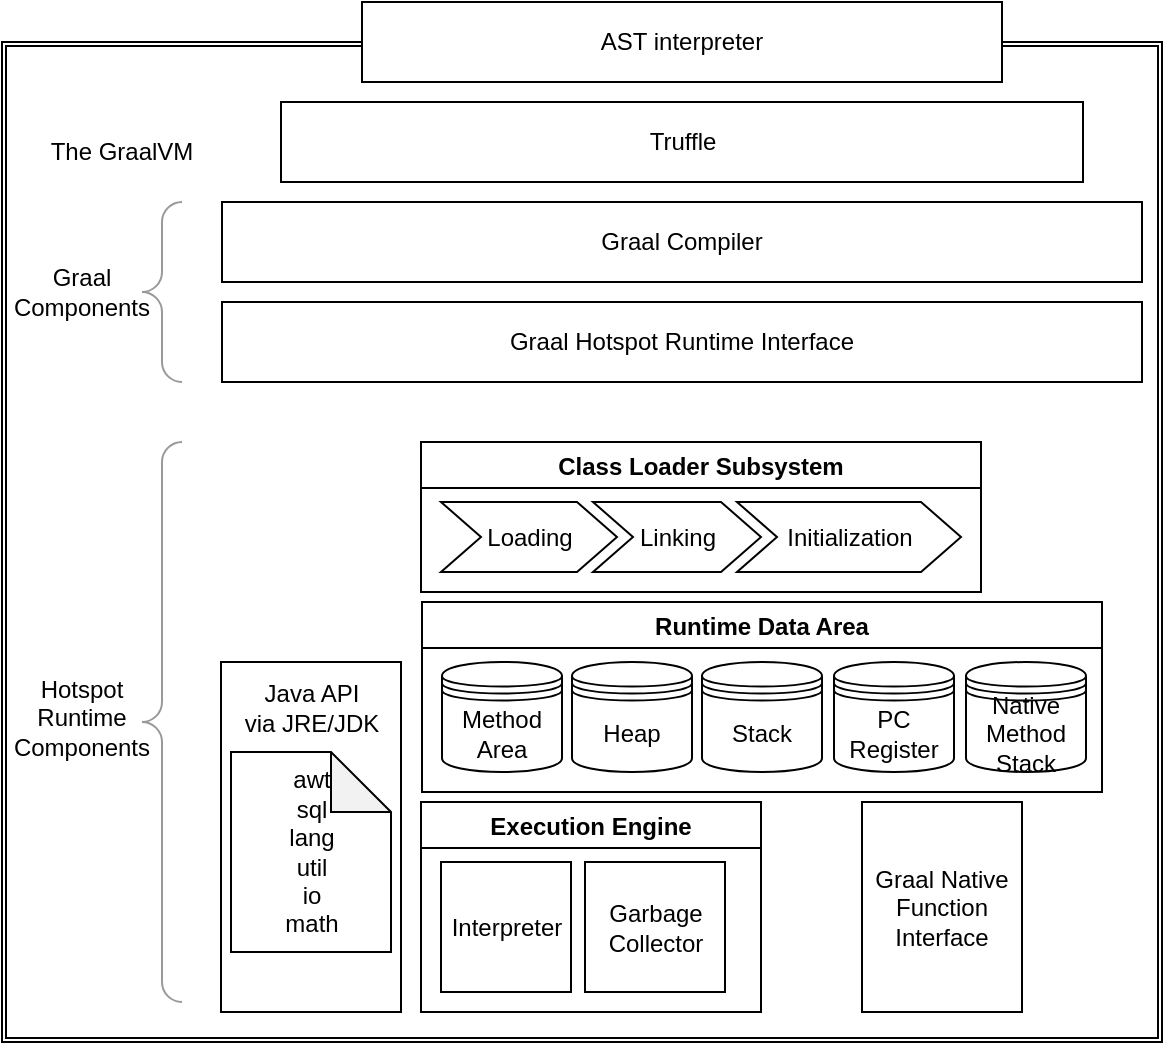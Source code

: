 <mxfile version="13.9.9" type="device"><diagram id="cHf0WT0qtPadwHNcwg--" name="Seite-1"><mxGraphModel dx="1086" dy="846" grid="1" gridSize="10" guides="1" tooltips="1" connect="1" arrows="1" fold="1" page="1" pageScale="1" pageWidth="827" pageHeight="1169" math="0" shadow="0"><root><mxCell id="0"/><mxCell id="1" parent="0"/><mxCell id="Gbc03IH8W8lnXqPxh1PT-3" value="" style="shape=ext;double=1;whiteSpace=wrap;html=1;" parent="1" vertex="1"><mxGeometry x="50" y="210" width="580" height="500" as="geometry"/></mxCell><mxCell id="Gbc03IH8W8lnXqPxh1PT-4" value="The GraalVM" style="text;html=1;strokeColor=none;fillColor=none;align=center;verticalAlign=middle;whiteSpace=wrap;rounded=0;" parent="1" vertex="1"><mxGeometry x="60" y="250" width="100" height="30" as="geometry"/></mxCell><mxCell id="Gbc03IH8W8lnXqPxh1PT-5" value="Class Loader Subsystem" style="swimlane;" parent="1" vertex="1"><mxGeometry x="259.5" y="410" width="280" height="75" as="geometry"/></mxCell><mxCell id="Gbc03IH8W8lnXqPxh1PT-6" value="Loading" style="shape=step;perimeter=stepPerimeter;whiteSpace=wrap;html=1;fixedSize=1;" parent="1" vertex="1"><mxGeometry x="269.5" y="440" width="88" height="35" as="geometry"/></mxCell><mxCell id="Gbc03IH8W8lnXqPxh1PT-7" value="Linking" style="shape=step;perimeter=stepPerimeter;whiteSpace=wrap;html=1;fixedSize=1;" parent="1" vertex="1"><mxGeometry x="345.5" y="440" width="84" height="35" as="geometry"/></mxCell><mxCell id="Gbc03IH8W8lnXqPxh1PT-8" value="Initialization" style="shape=step;perimeter=stepPerimeter;whiteSpace=wrap;html=1;fixedSize=1;" parent="1" vertex="1"><mxGeometry x="417.5" y="440" width="112" height="35" as="geometry"/></mxCell><mxCell id="Gbc03IH8W8lnXqPxh1PT-9" value="Runtime Data Area" style="swimlane;" parent="1" vertex="1"><mxGeometry x="260" y="490" width="340" height="95" as="geometry"/></mxCell><mxCell id="Gbc03IH8W8lnXqPxh1PT-10" value="Method Area" style="shape=datastore;whiteSpace=wrap;html=1;" parent="1" vertex="1"><mxGeometry x="270" y="520" width="60" height="55" as="geometry"/></mxCell><mxCell id="Gbc03IH8W8lnXqPxh1PT-11" value="Heap" style="shape=datastore;whiteSpace=wrap;html=1;" parent="1" vertex="1"><mxGeometry x="335" y="520" width="60" height="55" as="geometry"/></mxCell><mxCell id="Gbc03IH8W8lnXqPxh1PT-12" value="Stack" style="shape=datastore;whiteSpace=wrap;html=1;" parent="1" vertex="1"><mxGeometry x="400" y="520" width="60" height="55" as="geometry"/></mxCell><mxCell id="Gbc03IH8W8lnXqPxh1PT-13" value="PC Register" style="shape=datastore;whiteSpace=wrap;html=1;" parent="1" vertex="1"><mxGeometry x="466" y="520" width="60" height="55" as="geometry"/></mxCell><mxCell id="Gbc03IH8W8lnXqPxh1PT-14" value="Native Method Stack" style="shape=datastore;whiteSpace=wrap;html=1;" parent="1" vertex="1"><mxGeometry x="532" y="520" width="60" height="55" as="geometry"/></mxCell><mxCell id="Gbc03IH8W8lnXqPxh1PT-18" value="Garbage Collector" style="rounded=0;whiteSpace=wrap;html=1;" parent="1" vertex="1"><mxGeometry x="341.5" y="620" width="70" height="65" as="geometry"/></mxCell><mxCell id="Gbc03IH8W8lnXqPxh1PT-21" value="Java API&lt;br&gt;via JRE/JDK&lt;br&gt;&lt;br&gt;&lt;br&gt;&lt;br&gt;&lt;br&gt;&lt;br&gt;&lt;br&gt;&lt;br&gt;&lt;br&gt;&lt;br&gt;" style="rounded=0;whiteSpace=wrap;html=1;" parent="1" vertex="1"><mxGeometry x="159.5" y="520" width="90" height="175" as="geometry"/></mxCell><mxCell id="Gbc03IH8W8lnXqPxh1PT-22" value="awt&lt;br&gt;sql&lt;br&gt;lang&lt;br&gt;util&lt;br&gt;io&lt;br&gt;math" style="shape=note;whiteSpace=wrap;html=1;backgroundOutline=1;darkOpacity=0.05;" parent="1" vertex="1"><mxGeometry x="164.5" y="565" width="80" height="100" as="geometry"/></mxCell><mxCell id="Gbc03IH8W8lnXqPxh1PT-33" value="Execution Engine" style="swimlane;" parent="1" vertex="1"><mxGeometry x="259.5" y="590" width="170" height="105" as="geometry"/></mxCell><mxCell id="Gbc03IH8W8lnXqPxh1PT-34" value="Interpreter" style="whiteSpace=wrap;html=1;aspect=fixed;" parent="1" vertex="1"><mxGeometry x="269.5" y="620" width="65" height="65" as="geometry"/></mxCell><mxCell id="k13HF6CwC9s8H0T9rUNY-1" value="Graal Native Function Interface" style="rounded=0;whiteSpace=wrap;html=1;" parent="1" vertex="1"><mxGeometry x="480" y="590" width="80" height="105" as="geometry"/></mxCell><mxCell id="k13HF6CwC9s8H0T9rUNY-2" value="Graal Compiler" style="rounded=0;whiteSpace=wrap;html=1;" parent="1" vertex="1"><mxGeometry x="160" y="290" width="460" height="40" as="geometry"/></mxCell><mxCell id="k13HF6CwC9s8H0T9rUNY-3" value="Graal Hotspot Runtime Interface" style="rounded=0;whiteSpace=wrap;html=1;" parent="1" vertex="1"><mxGeometry x="160" y="340" width="460" height="40" as="geometry"/></mxCell><mxCell id="k13HF6CwC9s8H0T9rUNY-4" value="" style="labelPosition=right;align=left;strokeWidth=1;shape=mxgraph.mockup.markup.curlyBrace;html=1;shadow=0;dashed=0;strokeColor=#999999;direction=north;" parent="1" vertex="1"><mxGeometry x="120" y="410" width="20" height="280" as="geometry"/></mxCell><mxCell id="k13HF6CwC9s8H0T9rUNY-5" value="" style="labelPosition=right;align=left;strokeWidth=1;shape=mxgraph.mockup.markup.curlyBrace;html=1;shadow=0;dashed=0;strokeColor=#999999;direction=north;" parent="1" vertex="1"><mxGeometry x="120" y="290" width="20" height="90" as="geometry"/></mxCell><mxCell id="k13HF6CwC9s8H0T9rUNY-6" value="Hotspot Runtime Components" style="text;html=1;strokeColor=none;fillColor=none;align=center;verticalAlign=middle;whiteSpace=wrap;rounded=0;" parent="1" vertex="1"><mxGeometry x="50" y="522.5" width="80" height="50" as="geometry"/></mxCell><mxCell id="k13HF6CwC9s8H0T9rUNY-7" value="Graal Components" style="text;html=1;strokeColor=none;fillColor=none;align=center;verticalAlign=middle;whiteSpace=wrap;rounded=0;" parent="1" vertex="1"><mxGeometry x="50" y="320" width="80" height="30" as="geometry"/></mxCell><mxCell id="Gbc03IH8W8lnXqPxh1PT-1" value="Truffle" style="rounded=0;whiteSpace=wrap;html=1;" parent="1" vertex="1"><mxGeometry x="189.5" y="240" width="401" height="40" as="geometry"/></mxCell><mxCell id="Gbc03IH8W8lnXqPxh1PT-2" value="AST interpreter" style="rounded=0;whiteSpace=wrap;html=1;" parent="1" vertex="1"><mxGeometry x="230" y="190" width="320" height="40" as="geometry"/></mxCell></root></mxGraphModel></diagram></mxfile>